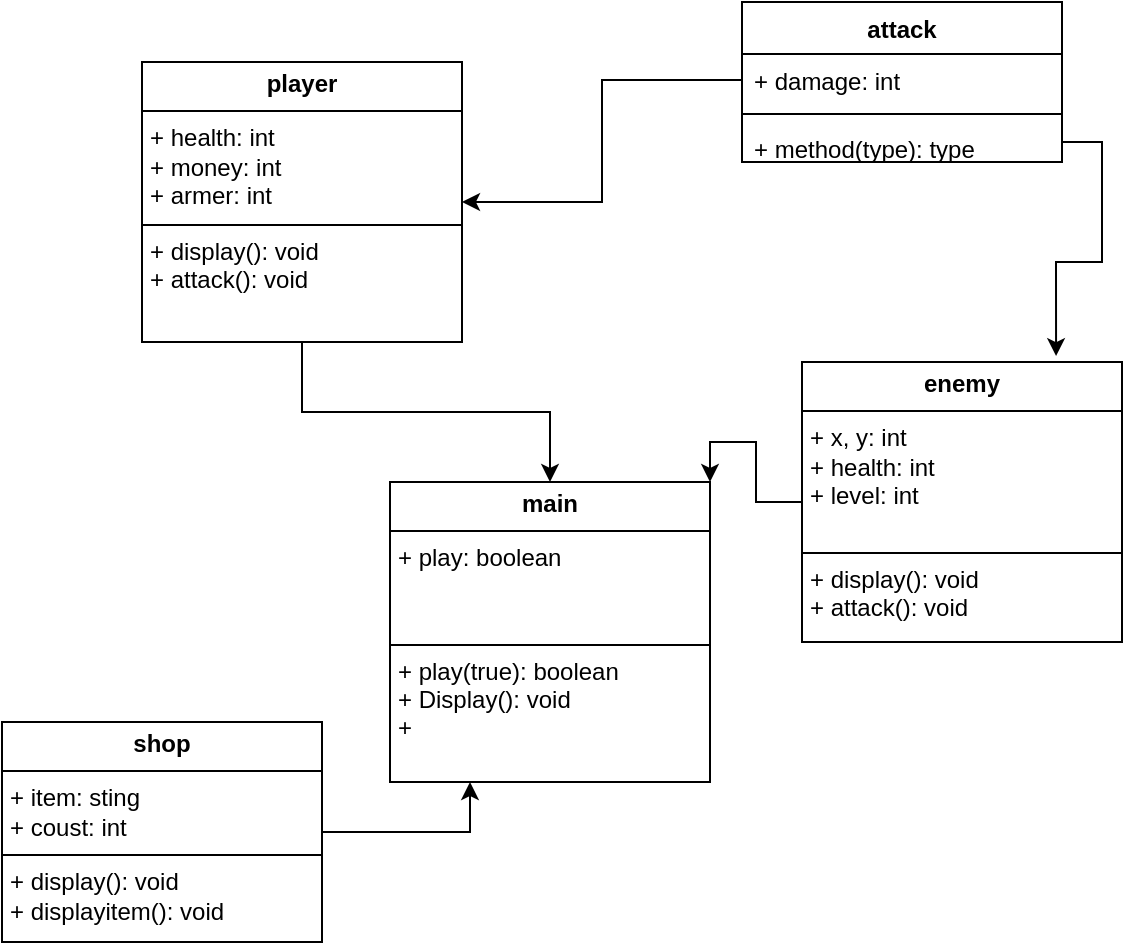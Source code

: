 <mxfile version="24.0.7" type="github">
  <diagram id="C5RBs43oDa-KdzZeNtuy" name="Page-1">
    <mxGraphModel dx="878" dy="596" grid="1" gridSize="10" guides="1" tooltips="1" connect="1" arrows="1" fold="1" page="1" pageScale="1" pageWidth="827" pageHeight="1169" math="0" shadow="0">
      <root>
        <mxCell id="WIyWlLk6GJQsqaUBKTNV-0" />
        <mxCell id="WIyWlLk6GJQsqaUBKTNV-1" parent="WIyWlLk6GJQsqaUBKTNV-0" />
        <mxCell id="c0g__raMhQTApdmv0IEK-13" style="edgeStyle=orthogonalEdgeStyle;rounded=0;orthogonalLoop=1;jettySize=auto;html=1;entryX=1;entryY=0;entryDx=0;entryDy=0;" edge="1" parent="WIyWlLk6GJQsqaUBKTNV-1" source="c0g__raMhQTApdmv0IEK-0" target="c0g__raMhQTApdmv0IEK-4">
          <mxGeometry relative="1" as="geometry" />
        </mxCell>
        <mxCell id="c0g__raMhQTApdmv0IEK-0" value="&lt;p style=&quot;margin:0px;margin-top:4px;text-align:center;&quot;&gt;&lt;b&gt;enemy&lt;/b&gt;&lt;/p&gt;&lt;hr size=&quot;1&quot; style=&quot;border-style:solid;&quot;&gt;&lt;p style=&quot;margin:0px;margin-left:4px;&quot;&gt;+ x, y: int&lt;/p&gt;&lt;p style=&quot;margin:0px;margin-left:4px;&quot;&gt;+ health: int&lt;/p&gt;&lt;p style=&quot;margin:0px;margin-left:4px;&quot;&gt;+ level: int&lt;/p&gt;&lt;p style=&quot;margin:0px;margin-left:4px;&quot;&gt;&lt;br&gt;&lt;/p&gt;&lt;hr size=&quot;1&quot; style=&quot;border-style:solid;&quot;&gt;&lt;p style=&quot;margin:0px;margin-left:4px;&quot;&gt;+ display(): void&lt;/p&gt;&lt;p style=&quot;margin:0px;margin-left:4px;&quot;&gt;+ attack(): void&lt;/p&gt;" style="verticalAlign=top;align=left;overflow=fill;html=1;whiteSpace=wrap;" vertex="1" parent="WIyWlLk6GJQsqaUBKTNV-1">
          <mxGeometry x="460" y="220" width="160" height="140" as="geometry" />
        </mxCell>
        <mxCell id="c0g__raMhQTApdmv0IEK-10" style="edgeStyle=orthogonalEdgeStyle;rounded=0;orthogonalLoop=1;jettySize=auto;html=1;entryX=0.5;entryY=0;entryDx=0;entryDy=0;" edge="1" parent="WIyWlLk6GJQsqaUBKTNV-1" source="c0g__raMhQTApdmv0IEK-1" target="c0g__raMhQTApdmv0IEK-4">
          <mxGeometry relative="1" as="geometry" />
        </mxCell>
        <mxCell id="c0g__raMhQTApdmv0IEK-1" value="&lt;p style=&quot;margin:0px;margin-top:4px;text-align:center;&quot;&gt;&lt;b&gt;player&lt;/b&gt;&lt;/p&gt;&lt;hr size=&quot;1&quot; style=&quot;border-style:solid;&quot;&gt;&lt;p style=&quot;margin:0px;margin-left:4px;&quot;&gt;+ health: int&lt;/p&gt;&lt;p style=&quot;margin:0px;margin-left:4px;&quot;&gt;+ money: int&lt;/p&gt;&lt;p style=&quot;margin:0px;margin-left:4px;&quot;&gt;+ armer: int&lt;/p&gt;&lt;hr size=&quot;1&quot; style=&quot;border-style:solid;&quot;&gt;&lt;p style=&quot;margin:0px;margin-left:4px;&quot;&gt;+ display(): void&lt;/p&gt;&lt;p style=&quot;margin:0px;margin-left:4px;&quot;&gt;+ attack(): void&lt;/p&gt;" style="verticalAlign=top;align=left;overflow=fill;html=1;whiteSpace=wrap;" vertex="1" parent="WIyWlLk6GJQsqaUBKTNV-1">
          <mxGeometry x="130" y="70" width="160" height="140" as="geometry" />
        </mxCell>
        <mxCell id="c0g__raMhQTApdmv0IEK-11" style="edgeStyle=orthogonalEdgeStyle;rounded=0;orthogonalLoop=1;jettySize=auto;html=1;exitX=1;exitY=0.5;exitDx=0;exitDy=0;entryX=0.25;entryY=1;entryDx=0;entryDy=0;" edge="1" parent="WIyWlLk6GJQsqaUBKTNV-1" source="c0g__raMhQTApdmv0IEK-2" target="c0g__raMhQTApdmv0IEK-4">
          <mxGeometry relative="1" as="geometry" />
        </mxCell>
        <mxCell id="c0g__raMhQTApdmv0IEK-2" value="&lt;p style=&quot;margin:0px;margin-top:4px;text-align:center;&quot;&gt;&lt;b&gt;shop&lt;/b&gt;&lt;/p&gt;&lt;hr size=&quot;1&quot; style=&quot;border-style:solid;&quot;&gt;&lt;p style=&quot;margin:0px;margin-left:4px;&quot;&gt;+ item: sting&lt;/p&gt;&lt;p style=&quot;margin:0px;margin-left:4px;&quot;&gt;+ coust: int&amp;nbsp;&lt;/p&gt;&lt;hr size=&quot;1&quot; style=&quot;border-style:solid;&quot;&gt;&lt;p style=&quot;margin:0px;margin-left:4px;&quot;&gt;+ display(): void&lt;/p&gt;&lt;p style=&quot;margin:0px;margin-left:4px;&quot;&gt;+ displayitem(): void&lt;/p&gt;" style="verticalAlign=top;align=left;overflow=fill;html=1;whiteSpace=wrap;" vertex="1" parent="WIyWlLk6GJQsqaUBKTNV-1">
          <mxGeometry x="60" y="400" width="160" height="110" as="geometry" />
        </mxCell>
        <mxCell id="c0g__raMhQTApdmv0IEK-4" value="&lt;p style=&quot;margin:0px;margin-top:4px;text-align:center;&quot;&gt;&lt;b&gt;main&lt;/b&gt;&lt;/p&gt;&lt;hr size=&quot;1&quot; style=&quot;border-style:solid;&quot;&gt;&lt;p style=&quot;margin:0px;margin-left:4px;&quot;&gt;+ play: boolean&lt;/p&gt;&lt;p style=&quot;margin:0px;margin-left:4px;&quot;&gt;&lt;br&gt;&lt;/p&gt;&lt;p style=&quot;margin:0px;margin-left:4px;&quot;&gt;&lt;br&gt;&lt;/p&gt;&lt;hr size=&quot;1&quot; style=&quot;border-style:solid;&quot;&gt;&lt;p style=&quot;margin:0px;margin-left:4px;&quot;&gt;+ play(true): boolean&lt;/p&gt;&lt;p style=&quot;margin:0px;margin-left:4px;&quot;&gt;+ Display(): void&lt;/p&gt;&lt;p style=&quot;margin:0px;margin-left:4px;&quot;&gt;+&amp;nbsp;&lt;/p&gt;" style="verticalAlign=top;align=left;overflow=fill;html=1;whiteSpace=wrap;" vertex="1" parent="WIyWlLk6GJQsqaUBKTNV-1">
          <mxGeometry x="254" y="280" width="160" height="150" as="geometry" />
        </mxCell>
        <mxCell id="c0g__raMhQTApdmv0IEK-15" value="attack" style="swimlane;fontStyle=1;align=center;verticalAlign=top;childLayout=stackLayout;horizontal=1;startSize=26;horizontalStack=0;resizeParent=1;resizeParentMax=0;resizeLast=0;collapsible=1;marginBottom=0;whiteSpace=wrap;html=1;" vertex="1" parent="WIyWlLk6GJQsqaUBKTNV-1">
          <mxGeometry x="430" y="40" width="160" height="80" as="geometry" />
        </mxCell>
        <mxCell id="c0g__raMhQTApdmv0IEK-16" value="+ damage: int" style="text;strokeColor=none;fillColor=none;align=left;verticalAlign=top;spacingLeft=4;spacingRight=4;overflow=hidden;rotatable=0;points=[[0,0.5],[1,0.5]];portConstraint=eastwest;whiteSpace=wrap;html=1;" vertex="1" parent="c0g__raMhQTApdmv0IEK-15">
          <mxGeometry y="26" width="160" height="26" as="geometry" />
        </mxCell>
        <mxCell id="c0g__raMhQTApdmv0IEK-17" value="" style="line;strokeWidth=1;fillColor=none;align=left;verticalAlign=middle;spacingTop=-1;spacingLeft=3;spacingRight=3;rotatable=0;labelPosition=right;points=[];portConstraint=eastwest;strokeColor=inherit;" vertex="1" parent="c0g__raMhQTApdmv0IEK-15">
          <mxGeometry y="52" width="160" height="8" as="geometry" />
        </mxCell>
        <mxCell id="c0g__raMhQTApdmv0IEK-18" value="+ method(type): type" style="text;strokeColor=none;fillColor=none;align=left;verticalAlign=top;spacingLeft=4;spacingRight=4;overflow=hidden;rotatable=0;points=[[0,0.5],[1,0.5]];portConstraint=eastwest;whiteSpace=wrap;html=1;" vertex="1" parent="c0g__raMhQTApdmv0IEK-15">
          <mxGeometry y="60" width="160" height="20" as="geometry" />
        </mxCell>
        <mxCell id="c0g__raMhQTApdmv0IEK-19" style="edgeStyle=orthogonalEdgeStyle;rounded=0;orthogonalLoop=1;jettySize=auto;html=1;exitX=0;exitY=0.5;exitDx=0;exitDy=0;entryX=1;entryY=0.5;entryDx=0;entryDy=0;" edge="1" parent="WIyWlLk6GJQsqaUBKTNV-1" source="c0g__raMhQTApdmv0IEK-16" target="c0g__raMhQTApdmv0IEK-1">
          <mxGeometry relative="1" as="geometry" />
        </mxCell>
        <mxCell id="c0g__raMhQTApdmv0IEK-20" style="edgeStyle=orthogonalEdgeStyle;rounded=0;orthogonalLoop=1;jettySize=auto;html=1;entryX=0.794;entryY=-0.021;entryDx=0;entryDy=0;entryPerimeter=0;" edge="1" parent="WIyWlLk6GJQsqaUBKTNV-1" source="c0g__raMhQTApdmv0IEK-18" target="c0g__raMhQTApdmv0IEK-0">
          <mxGeometry relative="1" as="geometry" />
        </mxCell>
      </root>
    </mxGraphModel>
  </diagram>
</mxfile>
